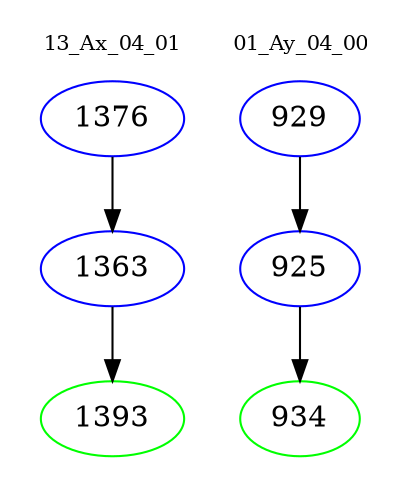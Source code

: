 digraph{
subgraph cluster_0 {
color = white
label = "13_Ax_04_01";
fontsize=10;
T0_1376 [label="1376", color="blue"]
T0_1376 -> T0_1363 [color="black"]
T0_1363 [label="1363", color="blue"]
T0_1363 -> T0_1393 [color="black"]
T0_1393 [label="1393", color="green"]
}
subgraph cluster_1 {
color = white
label = "01_Ay_04_00";
fontsize=10;
T1_929 [label="929", color="blue"]
T1_929 -> T1_925 [color="black"]
T1_925 [label="925", color="blue"]
T1_925 -> T1_934 [color="black"]
T1_934 [label="934", color="green"]
}
}
